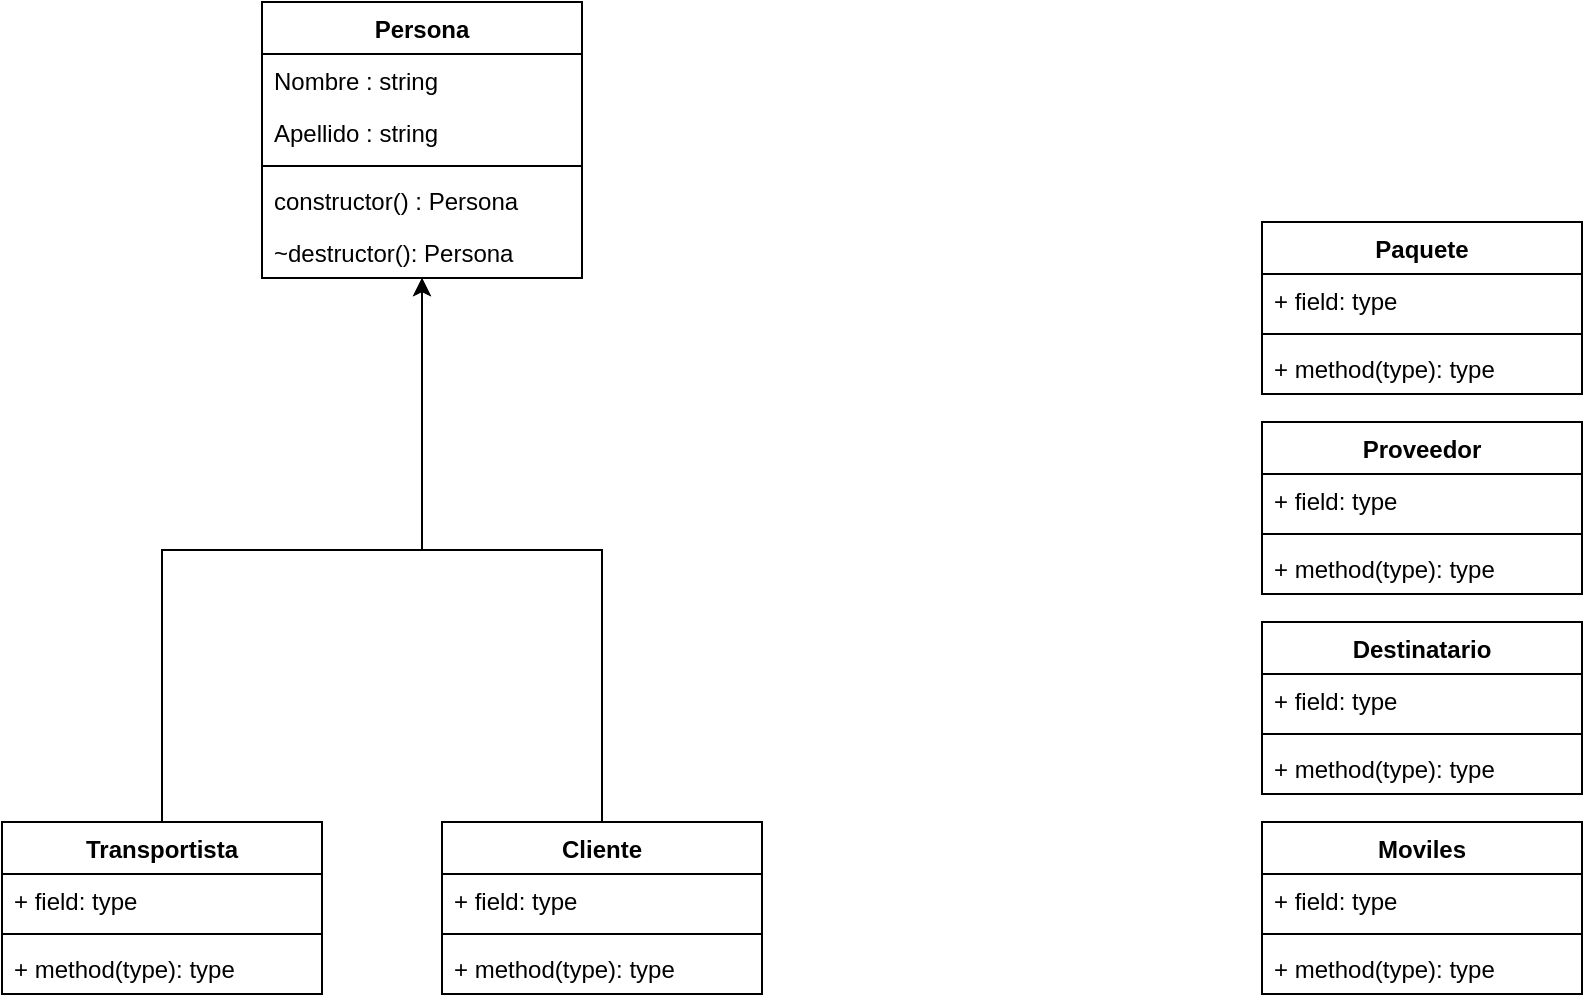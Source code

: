 <mxfile version="14.8.5" type="device"><diagram id="EITkTfnnjhqaKNWjM4xx" name="Page-1"><mxGraphModel dx="1038" dy="547" grid="1" gridSize="10" guides="1" tooltips="1" connect="1" arrows="1" fold="1" page="1" pageScale="1" pageWidth="850" pageHeight="1100" math="0" shadow="0"><root><mxCell id="0"/><mxCell id="1" parent="0"/><mxCell id="UZI1FNOLlk3eyO-fUrZz-31" style="edgeStyle=orthogonalEdgeStyle;rounded=0;orthogonalLoop=1;jettySize=auto;html=1;exitX=0.5;exitY=0;exitDx=0;exitDy=0;" edge="1" parent="1" source="UZI1FNOLlk3eyO-fUrZz-2" target="UZI1FNOLlk3eyO-fUrZz-18"><mxGeometry relative="1" as="geometry"/></mxCell><mxCell id="UZI1FNOLlk3eyO-fUrZz-2" value="Cliente" style="swimlane;fontStyle=1;align=center;verticalAlign=top;childLayout=stackLayout;horizontal=1;startSize=26;horizontalStack=0;resizeParent=1;resizeParentMax=0;resizeLast=0;collapsible=1;marginBottom=0;" vertex="1" parent="1"><mxGeometry x="230" y="440" width="160" height="86" as="geometry"/></mxCell><mxCell id="UZI1FNOLlk3eyO-fUrZz-3" value="+ field: type" style="text;strokeColor=none;fillColor=none;align=left;verticalAlign=top;spacingLeft=4;spacingRight=4;overflow=hidden;rotatable=0;points=[[0,0.5],[1,0.5]];portConstraint=eastwest;" vertex="1" parent="UZI1FNOLlk3eyO-fUrZz-2"><mxGeometry y="26" width="160" height="26" as="geometry"/></mxCell><mxCell id="UZI1FNOLlk3eyO-fUrZz-4" value="" style="line;strokeWidth=1;fillColor=none;align=left;verticalAlign=middle;spacingTop=-1;spacingLeft=3;spacingRight=3;rotatable=0;labelPosition=right;points=[];portConstraint=eastwest;" vertex="1" parent="UZI1FNOLlk3eyO-fUrZz-2"><mxGeometry y="52" width="160" height="8" as="geometry"/></mxCell><mxCell id="UZI1FNOLlk3eyO-fUrZz-5" value="+ method(type): type" style="text;strokeColor=none;fillColor=none;align=left;verticalAlign=top;spacingLeft=4;spacingRight=4;overflow=hidden;rotatable=0;points=[[0,0.5],[1,0.5]];portConstraint=eastwest;" vertex="1" parent="UZI1FNOLlk3eyO-fUrZz-2"><mxGeometry y="60" width="160" height="26" as="geometry"/></mxCell><mxCell id="UZI1FNOLlk3eyO-fUrZz-6" value="Proveedor" style="swimlane;fontStyle=1;align=center;verticalAlign=top;childLayout=stackLayout;horizontal=1;startSize=26;horizontalStack=0;resizeParent=1;resizeParentMax=0;resizeLast=0;collapsible=1;marginBottom=0;" vertex="1" parent="1"><mxGeometry x="640" y="240" width="160" height="86" as="geometry"/></mxCell><mxCell id="UZI1FNOLlk3eyO-fUrZz-7" value="+ field: type" style="text;strokeColor=none;fillColor=none;align=left;verticalAlign=top;spacingLeft=4;spacingRight=4;overflow=hidden;rotatable=0;points=[[0,0.5],[1,0.5]];portConstraint=eastwest;" vertex="1" parent="UZI1FNOLlk3eyO-fUrZz-6"><mxGeometry y="26" width="160" height="26" as="geometry"/></mxCell><mxCell id="UZI1FNOLlk3eyO-fUrZz-8" value="" style="line;strokeWidth=1;fillColor=none;align=left;verticalAlign=middle;spacingTop=-1;spacingLeft=3;spacingRight=3;rotatable=0;labelPosition=right;points=[];portConstraint=eastwest;" vertex="1" parent="UZI1FNOLlk3eyO-fUrZz-6"><mxGeometry y="52" width="160" height="8" as="geometry"/></mxCell><mxCell id="UZI1FNOLlk3eyO-fUrZz-9" value="+ method(type): type" style="text;strokeColor=none;fillColor=none;align=left;verticalAlign=top;spacingLeft=4;spacingRight=4;overflow=hidden;rotatable=0;points=[[0,0.5],[1,0.5]];portConstraint=eastwest;" vertex="1" parent="UZI1FNOLlk3eyO-fUrZz-6"><mxGeometry y="60" width="160" height="26" as="geometry"/></mxCell><mxCell id="UZI1FNOLlk3eyO-fUrZz-10" value="Paquete" style="swimlane;fontStyle=1;align=center;verticalAlign=top;childLayout=stackLayout;horizontal=1;startSize=26;horizontalStack=0;resizeParent=1;resizeParentMax=0;resizeLast=0;collapsible=1;marginBottom=0;" vertex="1" parent="1"><mxGeometry x="640" y="140" width="160" height="86" as="geometry"/></mxCell><mxCell id="UZI1FNOLlk3eyO-fUrZz-11" value="+ field: type" style="text;strokeColor=none;fillColor=none;align=left;verticalAlign=top;spacingLeft=4;spacingRight=4;overflow=hidden;rotatable=0;points=[[0,0.5],[1,0.5]];portConstraint=eastwest;" vertex="1" parent="UZI1FNOLlk3eyO-fUrZz-10"><mxGeometry y="26" width="160" height="26" as="geometry"/></mxCell><mxCell id="UZI1FNOLlk3eyO-fUrZz-12" value="" style="line;strokeWidth=1;fillColor=none;align=left;verticalAlign=middle;spacingTop=-1;spacingLeft=3;spacingRight=3;rotatable=0;labelPosition=right;points=[];portConstraint=eastwest;" vertex="1" parent="UZI1FNOLlk3eyO-fUrZz-10"><mxGeometry y="52" width="160" height="8" as="geometry"/></mxCell><mxCell id="UZI1FNOLlk3eyO-fUrZz-13" value="+ method(type): type" style="text;strokeColor=none;fillColor=none;align=left;verticalAlign=top;spacingLeft=4;spacingRight=4;overflow=hidden;rotatable=0;points=[[0,0.5],[1,0.5]];portConstraint=eastwest;" vertex="1" parent="UZI1FNOLlk3eyO-fUrZz-10"><mxGeometry y="60" width="160" height="26" as="geometry"/></mxCell><mxCell id="UZI1FNOLlk3eyO-fUrZz-14" value="Moviles" style="swimlane;fontStyle=1;align=center;verticalAlign=top;childLayout=stackLayout;horizontal=1;startSize=26;horizontalStack=0;resizeParent=1;resizeParentMax=0;resizeLast=0;collapsible=1;marginBottom=0;" vertex="1" parent="1"><mxGeometry x="640" y="440" width="160" height="86" as="geometry"/></mxCell><mxCell id="UZI1FNOLlk3eyO-fUrZz-15" value="+ field: type" style="text;strokeColor=none;fillColor=none;align=left;verticalAlign=top;spacingLeft=4;spacingRight=4;overflow=hidden;rotatable=0;points=[[0,0.5],[1,0.5]];portConstraint=eastwest;" vertex="1" parent="UZI1FNOLlk3eyO-fUrZz-14"><mxGeometry y="26" width="160" height="26" as="geometry"/></mxCell><mxCell id="UZI1FNOLlk3eyO-fUrZz-16" value="" style="line;strokeWidth=1;fillColor=none;align=left;verticalAlign=middle;spacingTop=-1;spacingLeft=3;spacingRight=3;rotatable=0;labelPosition=right;points=[];portConstraint=eastwest;" vertex="1" parent="UZI1FNOLlk3eyO-fUrZz-14"><mxGeometry y="52" width="160" height="8" as="geometry"/></mxCell><mxCell id="UZI1FNOLlk3eyO-fUrZz-17" value="+ method(type): type" style="text;strokeColor=none;fillColor=none;align=left;verticalAlign=top;spacingLeft=4;spacingRight=4;overflow=hidden;rotatable=0;points=[[0,0.5],[1,0.5]];portConstraint=eastwest;" vertex="1" parent="UZI1FNOLlk3eyO-fUrZz-14"><mxGeometry y="60" width="160" height="26" as="geometry"/></mxCell><mxCell id="UZI1FNOLlk3eyO-fUrZz-18" value="Persona" style="swimlane;fontStyle=1;align=center;verticalAlign=top;childLayout=stackLayout;horizontal=1;startSize=26;horizontalStack=0;resizeParent=1;resizeParentMax=0;resizeLast=0;collapsible=1;marginBottom=0;" vertex="1" parent="1"><mxGeometry x="140" y="30" width="160" height="138" as="geometry"/></mxCell><mxCell id="UZI1FNOLlk3eyO-fUrZz-19" value="Nombre : string" style="text;strokeColor=none;fillColor=none;align=left;verticalAlign=top;spacingLeft=4;spacingRight=4;overflow=hidden;rotatable=0;points=[[0,0.5],[1,0.5]];portConstraint=eastwest;" vertex="1" parent="UZI1FNOLlk3eyO-fUrZz-18"><mxGeometry y="26" width="160" height="26" as="geometry"/></mxCell><mxCell id="UZI1FNOLlk3eyO-fUrZz-34" value="Apellido : string" style="text;strokeColor=none;fillColor=none;align=left;verticalAlign=top;spacingLeft=4;spacingRight=4;overflow=hidden;rotatable=0;points=[[0,0.5],[1,0.5]];portConstraint=eastwest;" vertex="1" parent="UZI1FNOLlk3eyO-fUrZz-18"><mxGeometry y="52" width="160" height="26" as="geometry"/></mxCell><mxCell id="UZI1FNOLlk3eyO-fUrZz-20" value="" style="line;strokeWidth=1;fillColor=none;align=left;verticalAlign=middle;spacingTop=-1;spacingLeft=3;spacingRight=3;rotatable=0;labelPosition=right;points=[];portConstraint=eastwest;" vertex="1" parent="UZI1FNOLlk3eyO-fUrZz-18"><mxGeometry y="78" width="160" height="8" as="geometry"/></mxCell><mxCell id="UZI1FNOLlk3eyO-fUrZz-21" value="constructor() : Persona&#10;" style="text;strokeColor=none;fillColor=none;align=left;verticalAlign=top;spacingLeft=4;spacingRight=4;overflow=hidden;rotatable=0;points=[[0,0.5],[1,0.5]];portConstraint=eastwest;" vertex="1" parent="UZI1FNOLlk3eyO-fUrZz-18"><mxGeometry y="86" width="160" height="26" as="geometry"/></mxCell><mxCell id="UZI1FNOLlk3eyO-fUrZz-33" value="~destructor(): Persona" style="text;strokeColor=none;fillColor=none;align=left;verticalAlign=top;spacingLeft=4;spacingRight=4;overflow=hidden;rotatable=0;points=[[0,0.5],[1,0.5]];portConstraint=eastwest;" vertex="1" parent="UZI1FNOLlk3eyO-fUrZz-18"><mxGeometry y="112" width="160" height="26" as="geometry"/></mxCell><mxCell id="UZI1FNOLlk3eyO-fUrZz-30" style="edgeStyle=orthogonalEdgeStyle;rounded=0;orthogonalLoop=1;jettySize=auto;html=1;exitX=0.5;exitY=0;exitDx=0;exitDy=0;" edge="1" parent="1" source="UZI1FNOLlk3eyO-fUrZz-22" target="UZI1FNOLlk3eyO-fUrZz-18"><mxGeometry relative="1" as="geometry"/></mxCell><mxCell id="UZI1FNOLlk3eyO-fUrZz-22" value="Transportista" style="swimlane;fontStyle=1;align=center;verticalAlign=top;childLayout=stackLayout;horizontal=1;startSize=26;horizontalStack=0;resizeParent=1;resizeParentMax=0;resizeLast=0;collapsible=1;marginBottom=0;" vertex="1" parent="1"><mxGeometry x="10" y="440" width="160" height="86" as="geometry"/></mxCell><mxCell id="UZI1FNOLlk3eyO-fUrZz-23" value="+ field: type" style="text;strokeColor=none;fillColor=none;align=left;verticalAlign=top;spacingLeft=4;spacingRight=4;overflow=hidden;rotatable=0;points=[[0,0.5],[1,0.5]];portConstraint=eastwest;" vertex="1" parent="UZI1FNOLlk3eyO-fUrZz-22"><mxGeometry y="26" width="160" height="26" as="geometry"/></mxCell><mxCell id="UZI1FNOLlk3eyO-fUrZz-24" value="" style="line;strokeWidth=1;fillColor=none;align=left;verticalAlign=middle;spacingTop=-1;spacingLeft=3;spacingRight=3;rotatable=0;labelPosition=right;points=[];portConstraint=eastwest;" vertex="1" parent="UZI1FNOLlk3eyO-fUrZz-22"><mxGeometry y="52" width="160" height="8" as="geometry"/></mxCell><mxCell id="UZI1FNOLlk3eyO-fUrZz-25" value="+ method(type): type" style="text;strokeColor=none;fillColor=none;align=left;verticalAlign=top;spacingLeft=4;spacingRight=4;overflow=hidden;rotatable=0;points=[[0,0.5],[1,0.5]];portConstraint=eastwest;" vertex="1" parent="UZI1FNOLlk3eyO-fUrZz-22"><mxGeometry y="60" width="160" height="26" as="geometry"/></mxCell><mxCell id="UZI1FNOLlk3eyO-fUrZz-26" value="Destinatario" style="swimlane;fontStyle=1;align=center;verticalAlign=top;childLayout=stackLayout;horizontal=1;startSize=26;horizontalStack=0;resizeParent=1;resizeParentMax=0;resizeLast=0;collapsible=1;marginBottom=0;" vertex="1" parent="1"><mxGeometry x="640" y="340" width="160" height="86" as="geometry"/></mxCell><mxCell id="UZI1FNOLlk3eyO-fUrZz-27" value="+ field: type" style="text;strokeColor=none;fillColor=none;align=left;verticalAlign=top;spacingLeft=4;spacingRight=4;overflow=hidden;rotatable=0;points=[[0,0.5],[1,0.5]];portConstraint=eastwest;" vertex="1" parent="UZI1FNOLlk3eyO-fUrZz-26"><mxGeometry y="26" width="160" height="26" as="geometry"/></mxCell><mxCell id="UZI1FNOLlk3eyO-fUrZz-28" value="" style="line;strokeWidth=1;fillColor=none;align=left;verticalAlign=middle;spacingTop=-1;spacingLeft=3;spacingRight=3;rotatable=0;labelPosition=right;points=[];portConstraint=eastwest;" vertex="1" parent="UZI1FNOLlk3eyO-fUrZz-26"><mxGeometry y="52" width="160" height="8" as="geometry"/></mxCell><mxCell id="UZI1FNOLlk3eyO-fUrZz-29" value="+ method(type): type" style="text;strokeColor=none;fillColor=none;align=left;verticalAlign=top;spacingLeft=4;spacingRight=4;overflow=hidden;rotatable=0;points=[[0,0.5],[1,0.5]];portConstraint=eastwest;" vertex="1" parent="UZI1FNOLlk3eyO-fUrZz-26"><mxGeometry y="60" width="160" height="26" as="geometry"/></mxCell></root></mxGraphModel></diagram></mxfile>